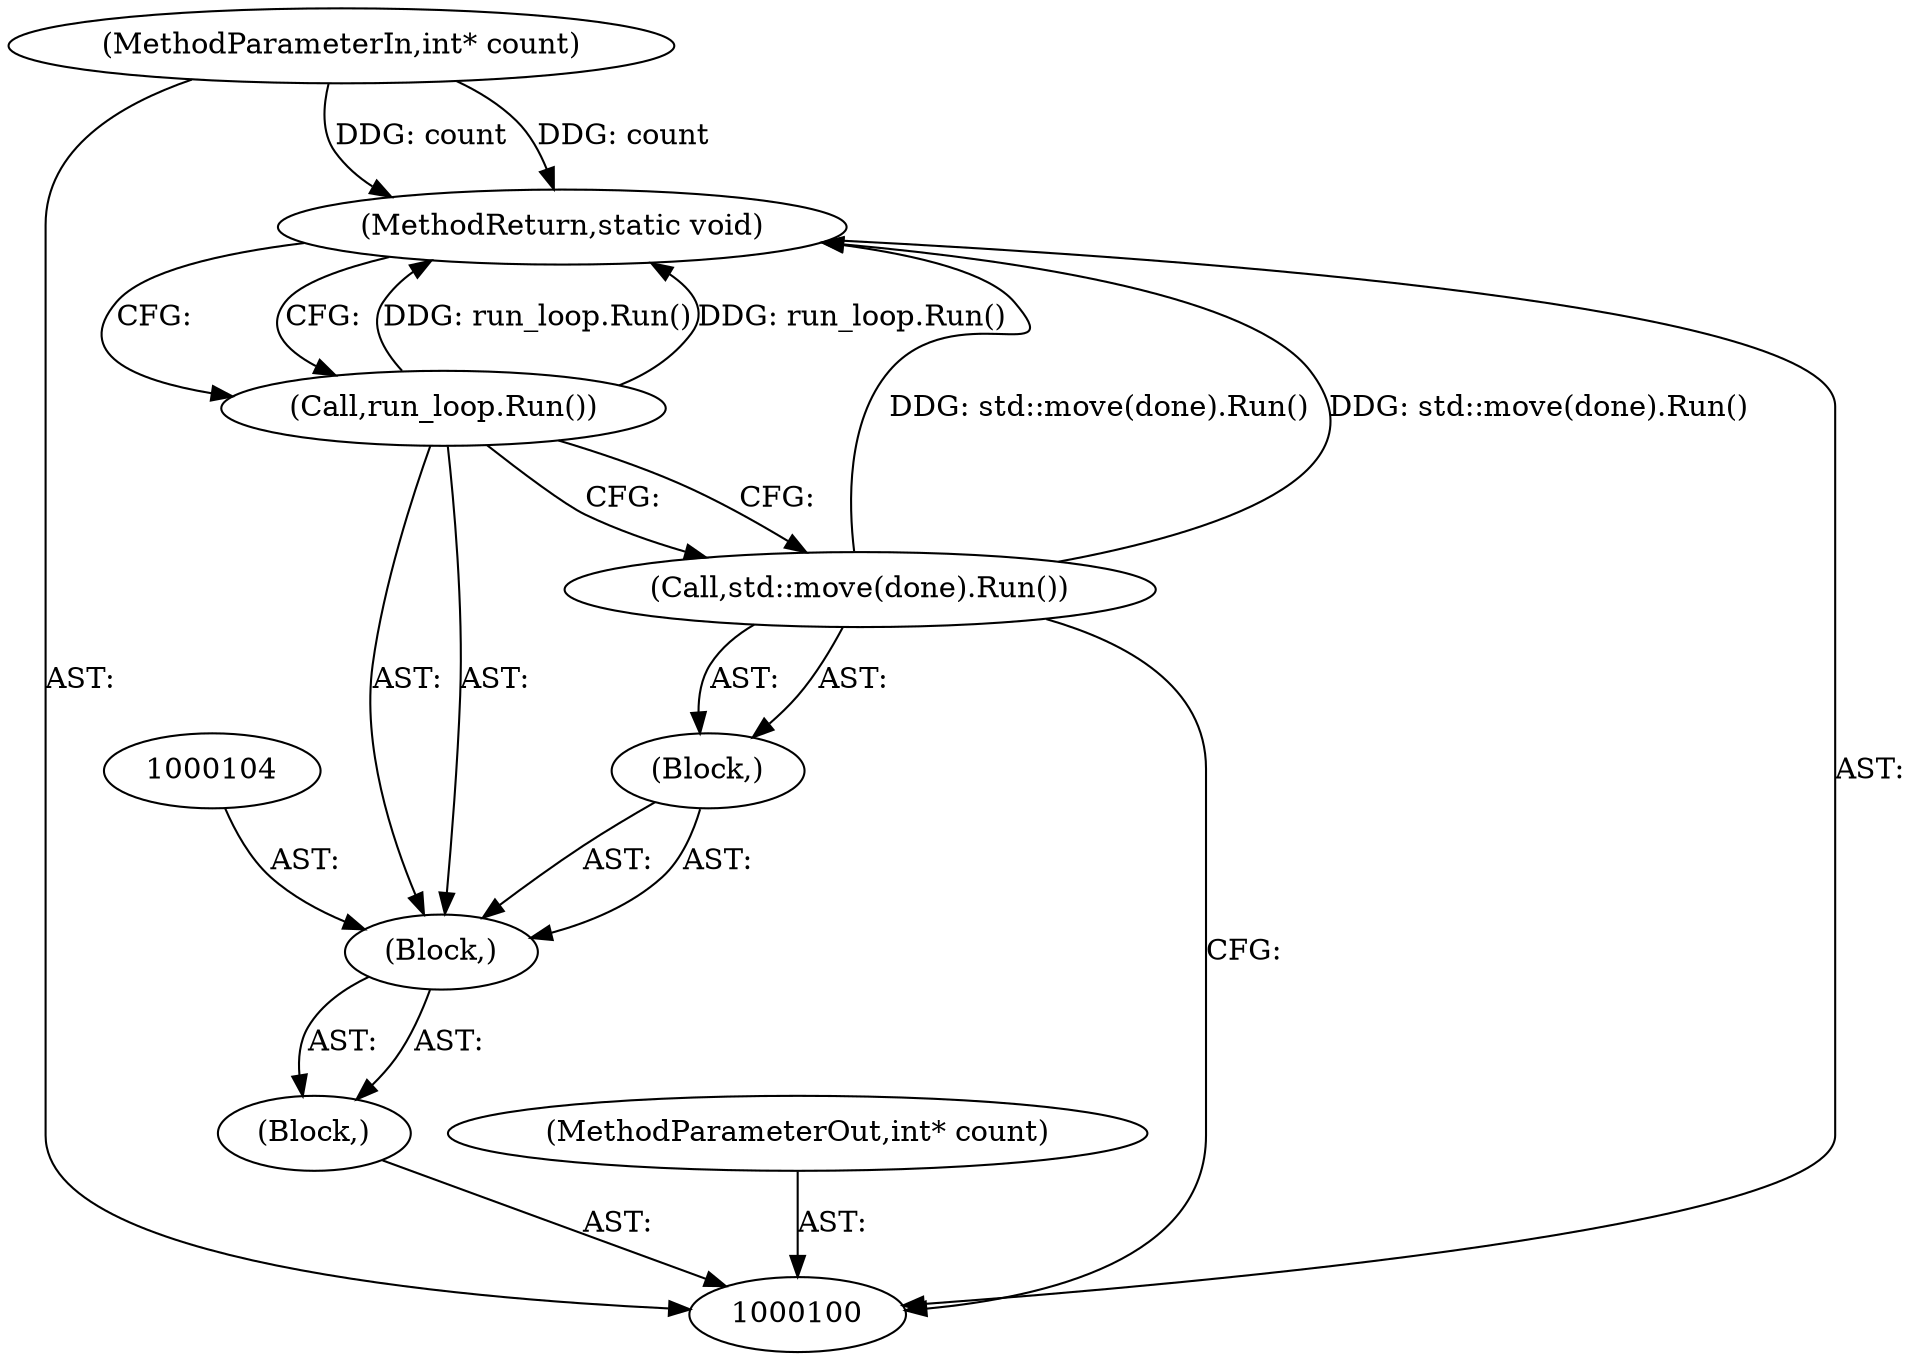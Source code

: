 digraph "0_Chrome_53262b5285efbbfdbbcc17fbf5200890f1ee295c_0" {
"1000108" [label="(MethodReturn,static void)"];
"1000101" [label="(MethodParameterIn,int* count)"];
"1000120" [label="(MethodParameterOut,int* count)"];
"1000102" [label="(Block,)"];
"1000103" [label="(Block,)"];
"1000105" [label="(Block,)"];
"1000106" [label="(Call,std::move(done).Run())"];
"1000107" [label="(Call,run_loop.Run())"];
"1000108" -> "1000100"  [label="AST: "];
"1000108" -> "1000107"  [label="CFG: "];
"1000107" -> "1000108"  [label="DDG: run_loop.Run()"];
"1000106" -> "1000108"  [label="DDG: std::move(done).Run()"];
"1000101" -> "1000108"  [label="DDG: count"];
"1000101" -> "1000100"  [label="AST: "];
"1000101" -> "1000108"  [label="DDG: count"];
"1000120" -> "1000100"  [label="AST: "];
"1000102" -> "1000100"  [label="AST: "];
"1000103" -> "1000102"  [label="AST: "];
"1000103" -> "1000102"  [label="AST: "];
"1000104" -> "1000103"  [label="AST: "];
"1000105" -> "1000103"  [label="AST: "];
"1000107" -> "1000103"  [label="AST: "];
"1000105" -> "1000103"  [label="AST: "];
"1000106" -> "1000105"  [label="AST: "];
"1000106" -> "1000105"  [label="AST: "];
"1000106" -> "1000100"  [label="CFG: "];
"1000107" -> "1000106"  [label="CFG: "];
"1000106" -> "1000108"  [label="DDG: std::move(done).Run()"];
"1000107" -> "1000103"  [label="AST: "];
"1000107" -> "1000106"  [label="CFG: "];
"1000108" -> "1000107"  [label="CFG: "];
"1000107" -> "1000108"  [label="DDG: run_loop.Run()"];
}
